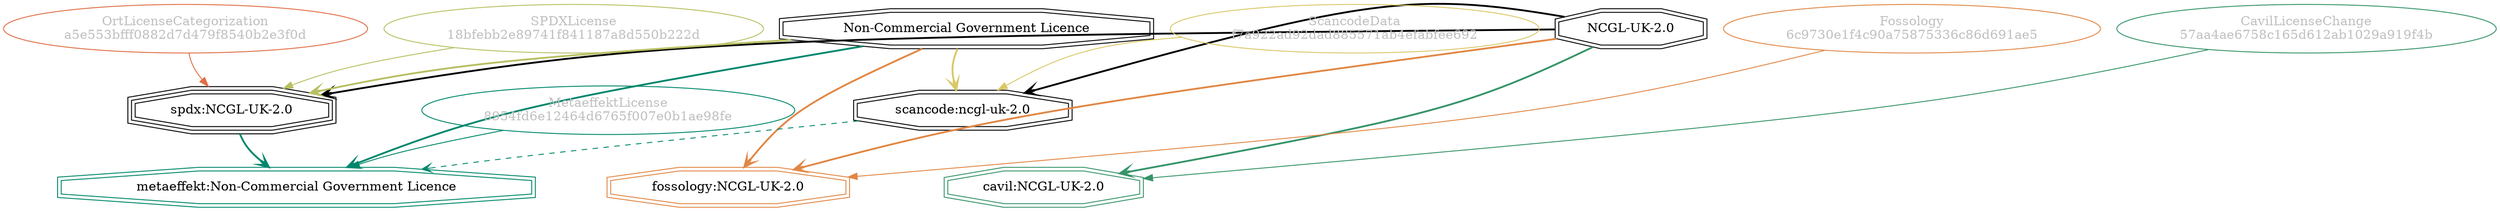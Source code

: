 strict digraph {
    node [shape=box];
    graph [splines=curved];
    3018 [label="SPDXLicense\n18bfebb2e89741f841187a8d550b222d"
         ,fontcolor=gray
         ,color="#b8bf62"
         ,fillcolor="beige;1"
         ,shape=ellipse];
    3019 [label="spdx:NCGL-UK-2.0"
         ,shape=tripleoctagon];
    3020 [label="NCGL-UK-2.0"
         ,shape=doubleoctagon];
    3021 [label="Non-Commercial Government Licence"
         ,shape=doubleoctagon];
    20472 [label="ScancodeData\nf7a922ad92dad885571ab4efabfee692"
          ,fontcolor=gray
          ,color="#dac767"
          ,fillcolor="beige;1"
          ,shape=ellipse];
    20473 [label="scancode:ncgl-uk-2.0"
          ,shape=doubleoctagon];
    28131 [label="Fossology\n6c9730e1f4c90a75875336c86d691ae5"
          ,fontcolor=gray
          ,color="#e18745"
          ,fillcolor="beige;1"
          ,shape=ellipse];
    28132 [label="fossology:NCGL-UK-2.0"
          ,color="#e18745"
          ,shape=doubleoctagon];
    35090 [label="OrtLicenseCategorization\na5e553bfff0882d7d479f8540b2e3f0d"
          ,fontcolor=gray
          ,color="#e06f45"
          ,fillcolor="beige;1"
          ,shape=ellipse];
    37235 [label="CavilLicenseChange\n57aa4ae6758c165d612ab1029a919f4b"
          ,fontcolor=gray
          ,color="#379469"
          ,fillcolor="beige;1"
          ,shape=ellipse];
    37236 [label="cavil:NCGL-UK-2.0"
          ,color="#379469"
          ,shape=doubleoctagon];
    45832 [label="MetaeffektLicense\n8954fd6e12464d6765f007e0b1ae98fe"
          ,fontcolor=gray
          ,color="#00876c"
          ,fillcolor="beige;1"
          ,shape=ellipse];
    45833 [label="metaeffekt:Non-Commercial Government Licence"
          ,color="#00876c"
          ,shape=doubleoctagon];
    3018 -> 3019 [weight=0.5
                 ,color="#b8bf62"];
    3019 -> 45833 [style=bold
                  ,arrowhead=vee
                  ,weight=0.7
                  ,color="#00876c"];
    3020 -> 3019 [style=bold
                 ,arrowhead=vee
                 ,weight=0.7];
    3020 -> 20473 [style=bold
                  ,arrowhead=vee
                  ,weight=0.7];
    3020 -> 28132 [style=bold
                  ,arrowhead=vee
                  ,weight=0.7
                  ,color="#e18745"];
    3020 -> 37236 [style=bold
                  ,arrowhead=vee
                  ,weight=0.7
                  ,color="#379469"];
    3020 -> 37236 [style=bold
                  ,arrowhead=vee
                  ,weight=0.7
                  ,color="#379469"];
    3021 -> 3019 [style=bold
                 ,arrowhead=vee
                 ,weight=0.7
                 ,color="#b8bf62"];
    3021 -> 20473 [style=bold
                  ,arrowhead=vee
                  ,weight=0.7
                  ,color="#dac767"];
    3021 -> 28132 [style=bold
                  ,arrowhead=vee
                  ,weight=0.7
                  ,color="#e18745"];
    3021 -> 45833 [style=bold
                  ,arrowhead=vee
                  ,weight=0.7
                  ,color="#00876c"];
    3021 -> 45833 [style=bold
                  ,arrowhead=vee
                  ,weight=0.7
                  ,color="#00876c"];
    20472 -> 20473 [weight=0.5
                   ,color="#dac767"];
    20473 -> 45833 [style=dashed
                   ,arrowhead=vee
                   ,weight=0.5
                   ,color="#00876c"];
    28131 -> 28132 [weight=0.5
                   ,color="#e18745"];
    35090 -> 3019 [weight=0.5
                  ,color="#e06f45"];
    37235 -> 37236 [weight=0.5
                   ,color="#379469"];
    45832 -> 45833 [weight=0.5
                   ,color="#00876c"];
}
